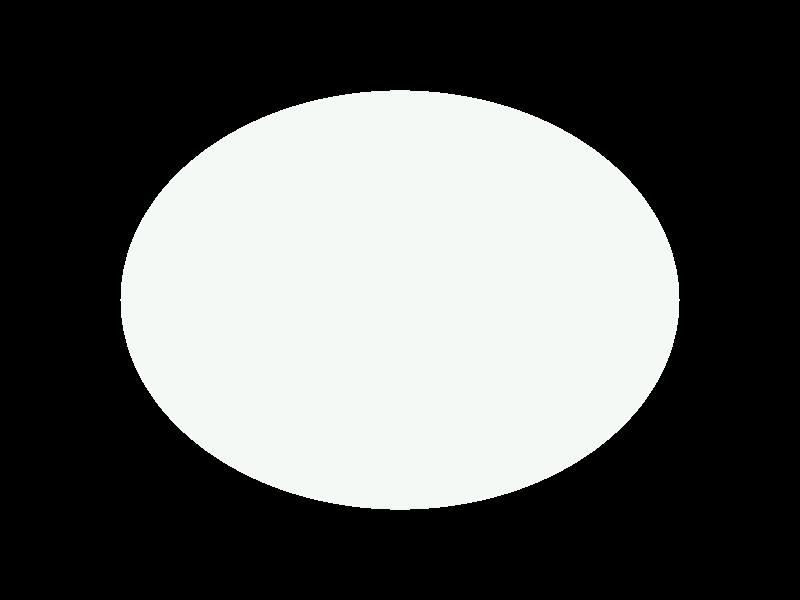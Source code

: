 #include "metals.inc"

#declare RR = 5;

#switch (clock) 
#case (0)
	#declare VP = <RR,0,0>;
	#break
#case (1)
   #declare VP = <0,RR,0>;
   #break
#case (2)
   #declare VP = <0,0,RR>;
   #break
#case (3)
   #declare VP = <0.7*RR,0.7*RR,0>;
   #break
#case (4)
   #declare VP = <0,0.7*RR,0.7*RR>;
   #break
#case (5)
   #declare VP = <0.7*RR,0,0.7*RR>;
   #break
#case (6)
   #declare VP = <0.7*RR,0.7*RR,0.7*RR>;
   #break
#end

camera {
   location VP
   up y
   right x
   angle 60
   sky <0,0,1>
   look_at <0,0,0>
}

light_source {
  <15,0,0>
  color rgb <1,0.5,0.5>
}
light_source {
  <0,15,0>
  color rgb <0.5,1.0,0.5>
}
light_source {
  <0,0,15>
  color rgb <0.5,0.5,1.0>
}

isosurface {
   function { 
		4*(x*x*x*x + pow(y*y + z*z,2)) + 17 * x*x * (y*y + z*z) -
              20 * (x*x + y*y + z*z) + 17
	}
   contained_by { 
		sphere { <0,0,0>, 4 }
	}
	threshold 0
	accuracy 0.01
	max_gradient 1000
	open
	texture { T_Silver_5C }
}

